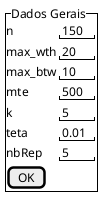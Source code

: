 @startsalt
{^"Dados Gerais"
    n               | " 150"
    max_wth         | "  20"
    max_btw         | "  10"
    mte             | " 500"
    k               | "   5"
    teta            | "0.01"
    nbRep           | "   5"
                    |
                    | [ OK ]
}
@endsalt
